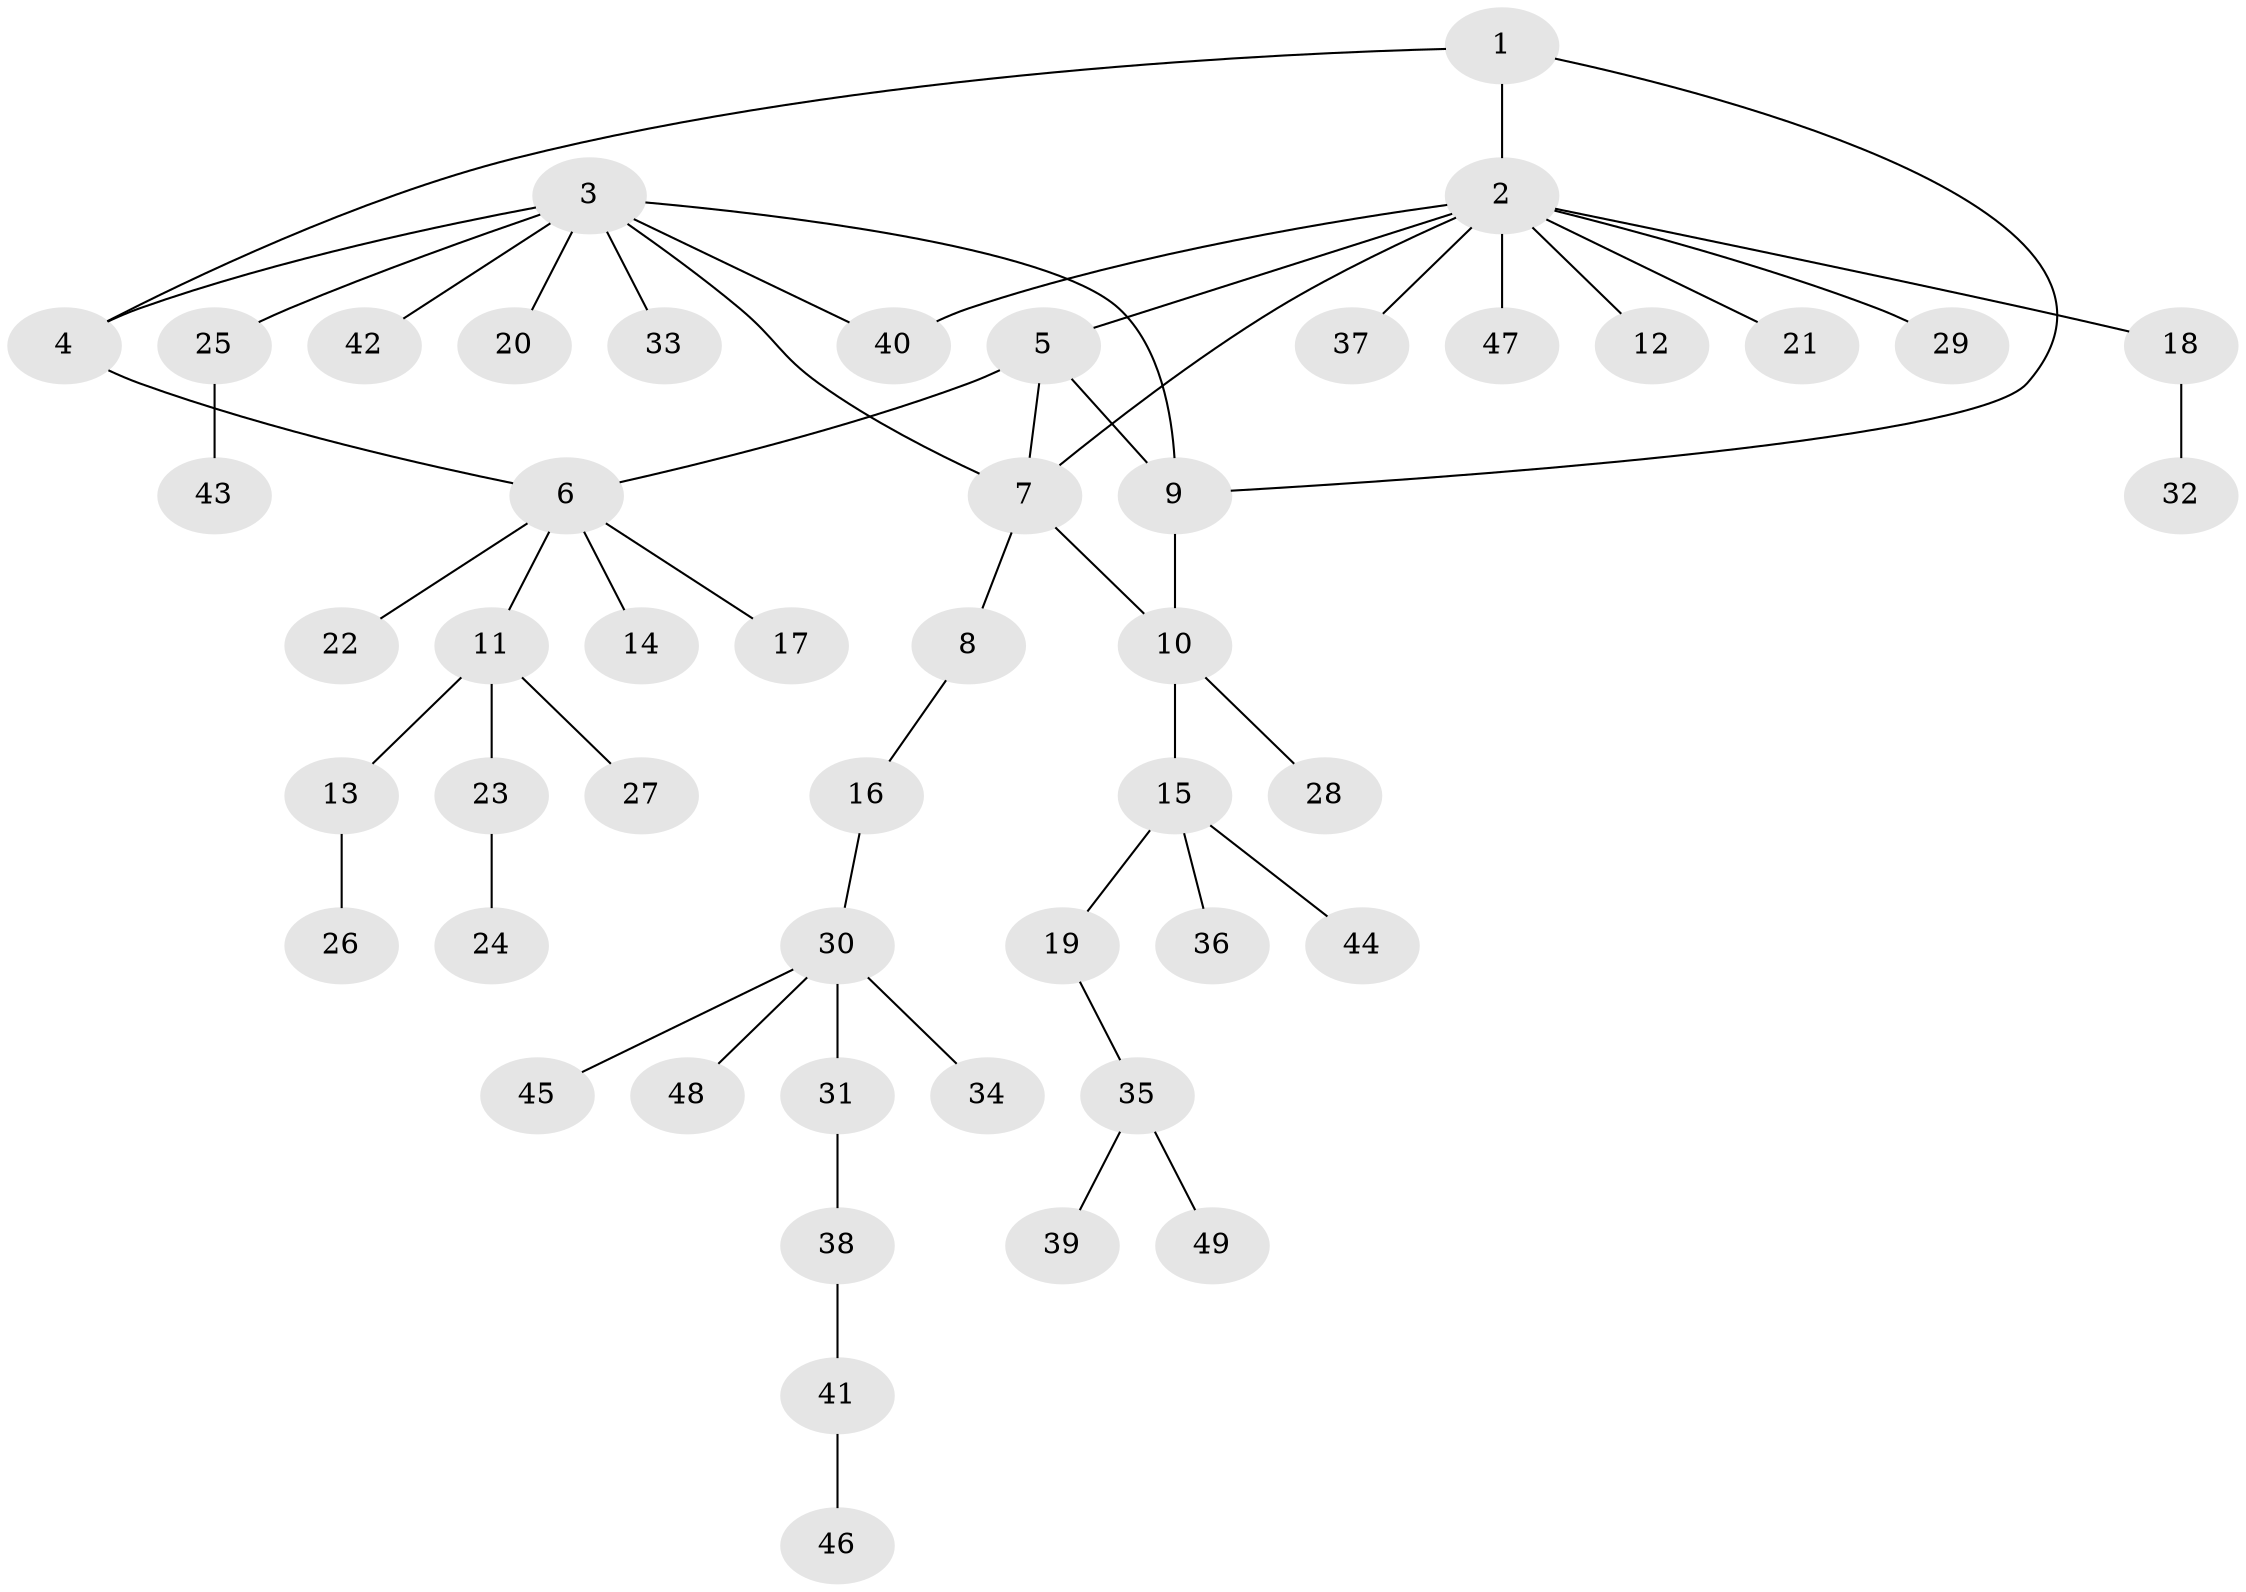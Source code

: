 // coarse degree distribution, {4: 0.1111111111111111, 10: 0.027777777777777776, 8: 0.027777777777777776, 3: 0.05555555555555555, 5: 0.027777777777777776, 2: 0.08333333333333333, 6: 0.027777777777777776, 1: 0.6388888888888888}
// Generated by graph-tools (version 1.1) at 2025/24/03/03/25 07:24:14]
// undirected, 49 vertices, 55 edges
graph export_dot {
graph [start="1"]
  node [color=gray90,style=filled];
  1;
  2;
  3;
  4;
  5;
  6;
  7;
  8;
  9;
  10;
  11;
  12;
  13;
  14;
  15;
  16;
  17;
  18;
  19;
  20;
  21;
  22;
  23;
  24;
  25;
  26;
  27;
  28;
  29;
  30;
  31;
  32;
  33;
  34;
  35;
  36;
  37;
  38;
  39;
  40;
  41;
  42;
  43;
  44;
  45;
  46;
  47;
  48;
  49;
  1 -- 2;
  1 -- 4;
  1 -- 9;
  2 -- 5;
  2 -- 7;
  2 -- 12;
  2 -- 18;
  2 -- 21;
  2 -- 29;
  2 -- 37;
  2 -- 40;
  2 -- 47;
  3 -- 4;
  3 -- 7;
  3 -- 9;
  3 -- 20;
  3 -- 25;
  3 -- 33;
  3 -- 40;
  3 -- 42;
  4 -- 6;
  5 -- 6;
  5 -- 7;
  5 -- 9;
  6 -- 11;
  6 -- 14;
  6 -- 17;
  6 -- 22;
  7 -- 8;
  7 -- 10;
  8 -- 16;
  9 -- 10;
  10 -- 15;
  10 -- 28;
  11 -- 13;
  11 -- 23;
  11 -- 27;
  13 -- 26;
  15 -- 19;
  15 -- 36;
  15 -- 44;
  16 -- 30;
  18 -- 32;
  19 -- 35;
  23 -- 24;
  25 -- 43;
  30 -- 31;
  30 -- 34;
  30 -- 45;
  30 -- 48;
  31 -- 38;
  35 -- 39;
  35 -- 49;
  38 -- 41;
  41 -- 46;
}

